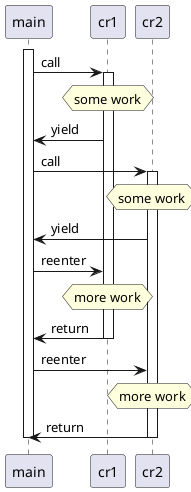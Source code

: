 @startuml
activate main
main->cr1 : call
activate cr1
hnote  over cr1: some work
cr1-> main : yield
main->cr2 : call
activate cr2
hnote  over cr2: some work
cr2->main : yield
main-> cr1 : reenter
hnote  over cr1: more work
cr1->main : return
deactivate cr1
main-> cr2: reenter
hnote  over cr2: more work
cr2->main : return
deactivate cr2
deactivate main
@enduml
